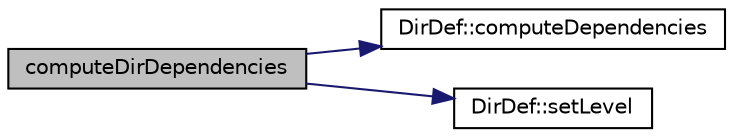 digraph "computeDirDependencies"
{
 // LATEX_PDF_SIZE
  edge [fontname="Helvetica",fontsize="10",labelfontname="Helvetica",labelfontsize="10"];
  node [fontname="Helvetica",fontsize="10",shape=record];
  rankdir="LR";
  Node1 [label="computeDirDependencies",height=0.2,width=0.4,color="black", fillcolor="grey75", style="filled", fontcolor="black",tooltip=" "];
  Node1 -> Node2 [color="midnightblue",fontsize="10",style="solid",fontname="Helvetica"];
  Node2 [label="DirDef::computeDependencies",height=0.2,width=0.4,color="black", fillcolor="white", style="filled",URL="$classDirDef.html#a30adfc53f0749f09c2e633841872739b",tooltip=" "];
  Node1 -> Node3 [color="midnightblue",fontsize="10",style="solid",fontname="Helvetica"];
  Node3 [label="DirDef::setLevel",height=0.2,width=0.4,color="black", fillcolor="white", style="filled",URL="$classDirDef.html#a14f12566739a8f408796d45d77e53d34",tooltip=" "];
}
